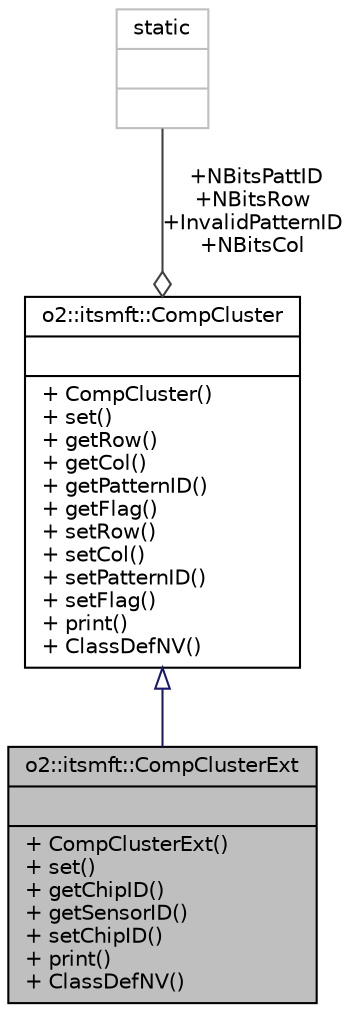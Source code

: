 digraph "o2::itsmft::CompClusterExt"
{
 // INTERACTIVE_SVG=YES
  bgcolor="transparent";
  edge [fontname="Helvetica",fontsize="10",labelfontname="Helvetica",labelfontsize="10"];
  node [fontname="Helvetica",fontsize="10",shape=record];
  Node2 [label="{o2::itsmft::CompClusterExt\n||+ CompClusterExt()\l+ set()\l+ getChipID()\l+ getSensorID()\l+ setChipID()\l+ print()\l+ ClassDefNV()\l}",height=0.2,width=0.4,color="black", fillcolor="grey75", style="filled", fontcolor="black"];
  Node3 -> Node2 [dir="back",color="midnightblue",fontsize="10",style="solid",arrowtail="onormal",fontname="Helvetica"];
  Node3 [label="{o2::itsmft::CompCluster\n||+ CompCluster()\l+ set()\l+ getRow()\l+ getCol()\l+ getPatternID()\l+ getFlag()\l+ setRow()\l+ setCol()\l+ setPatternID()\l+ setFlag()\l+ print()\l+ ClassDefNV()\l}",height=0.2,width=0.4,color="black",URL="$dc/da3/classo2_1_1itsmft_1_1CompCluster.html"];
  Node4 -> Node3 [color="grey25",fontsize="10",style="solid",label=" +NBitsPattID\n+NBitsRow\n+InvalidPatternID\n+NBitsCol" ,arrowhead="odiamond",fontname="Helvetica"];
  Node4 [label="{static\n||}",height=0.2,width=0.4,color="grey75"];
}
